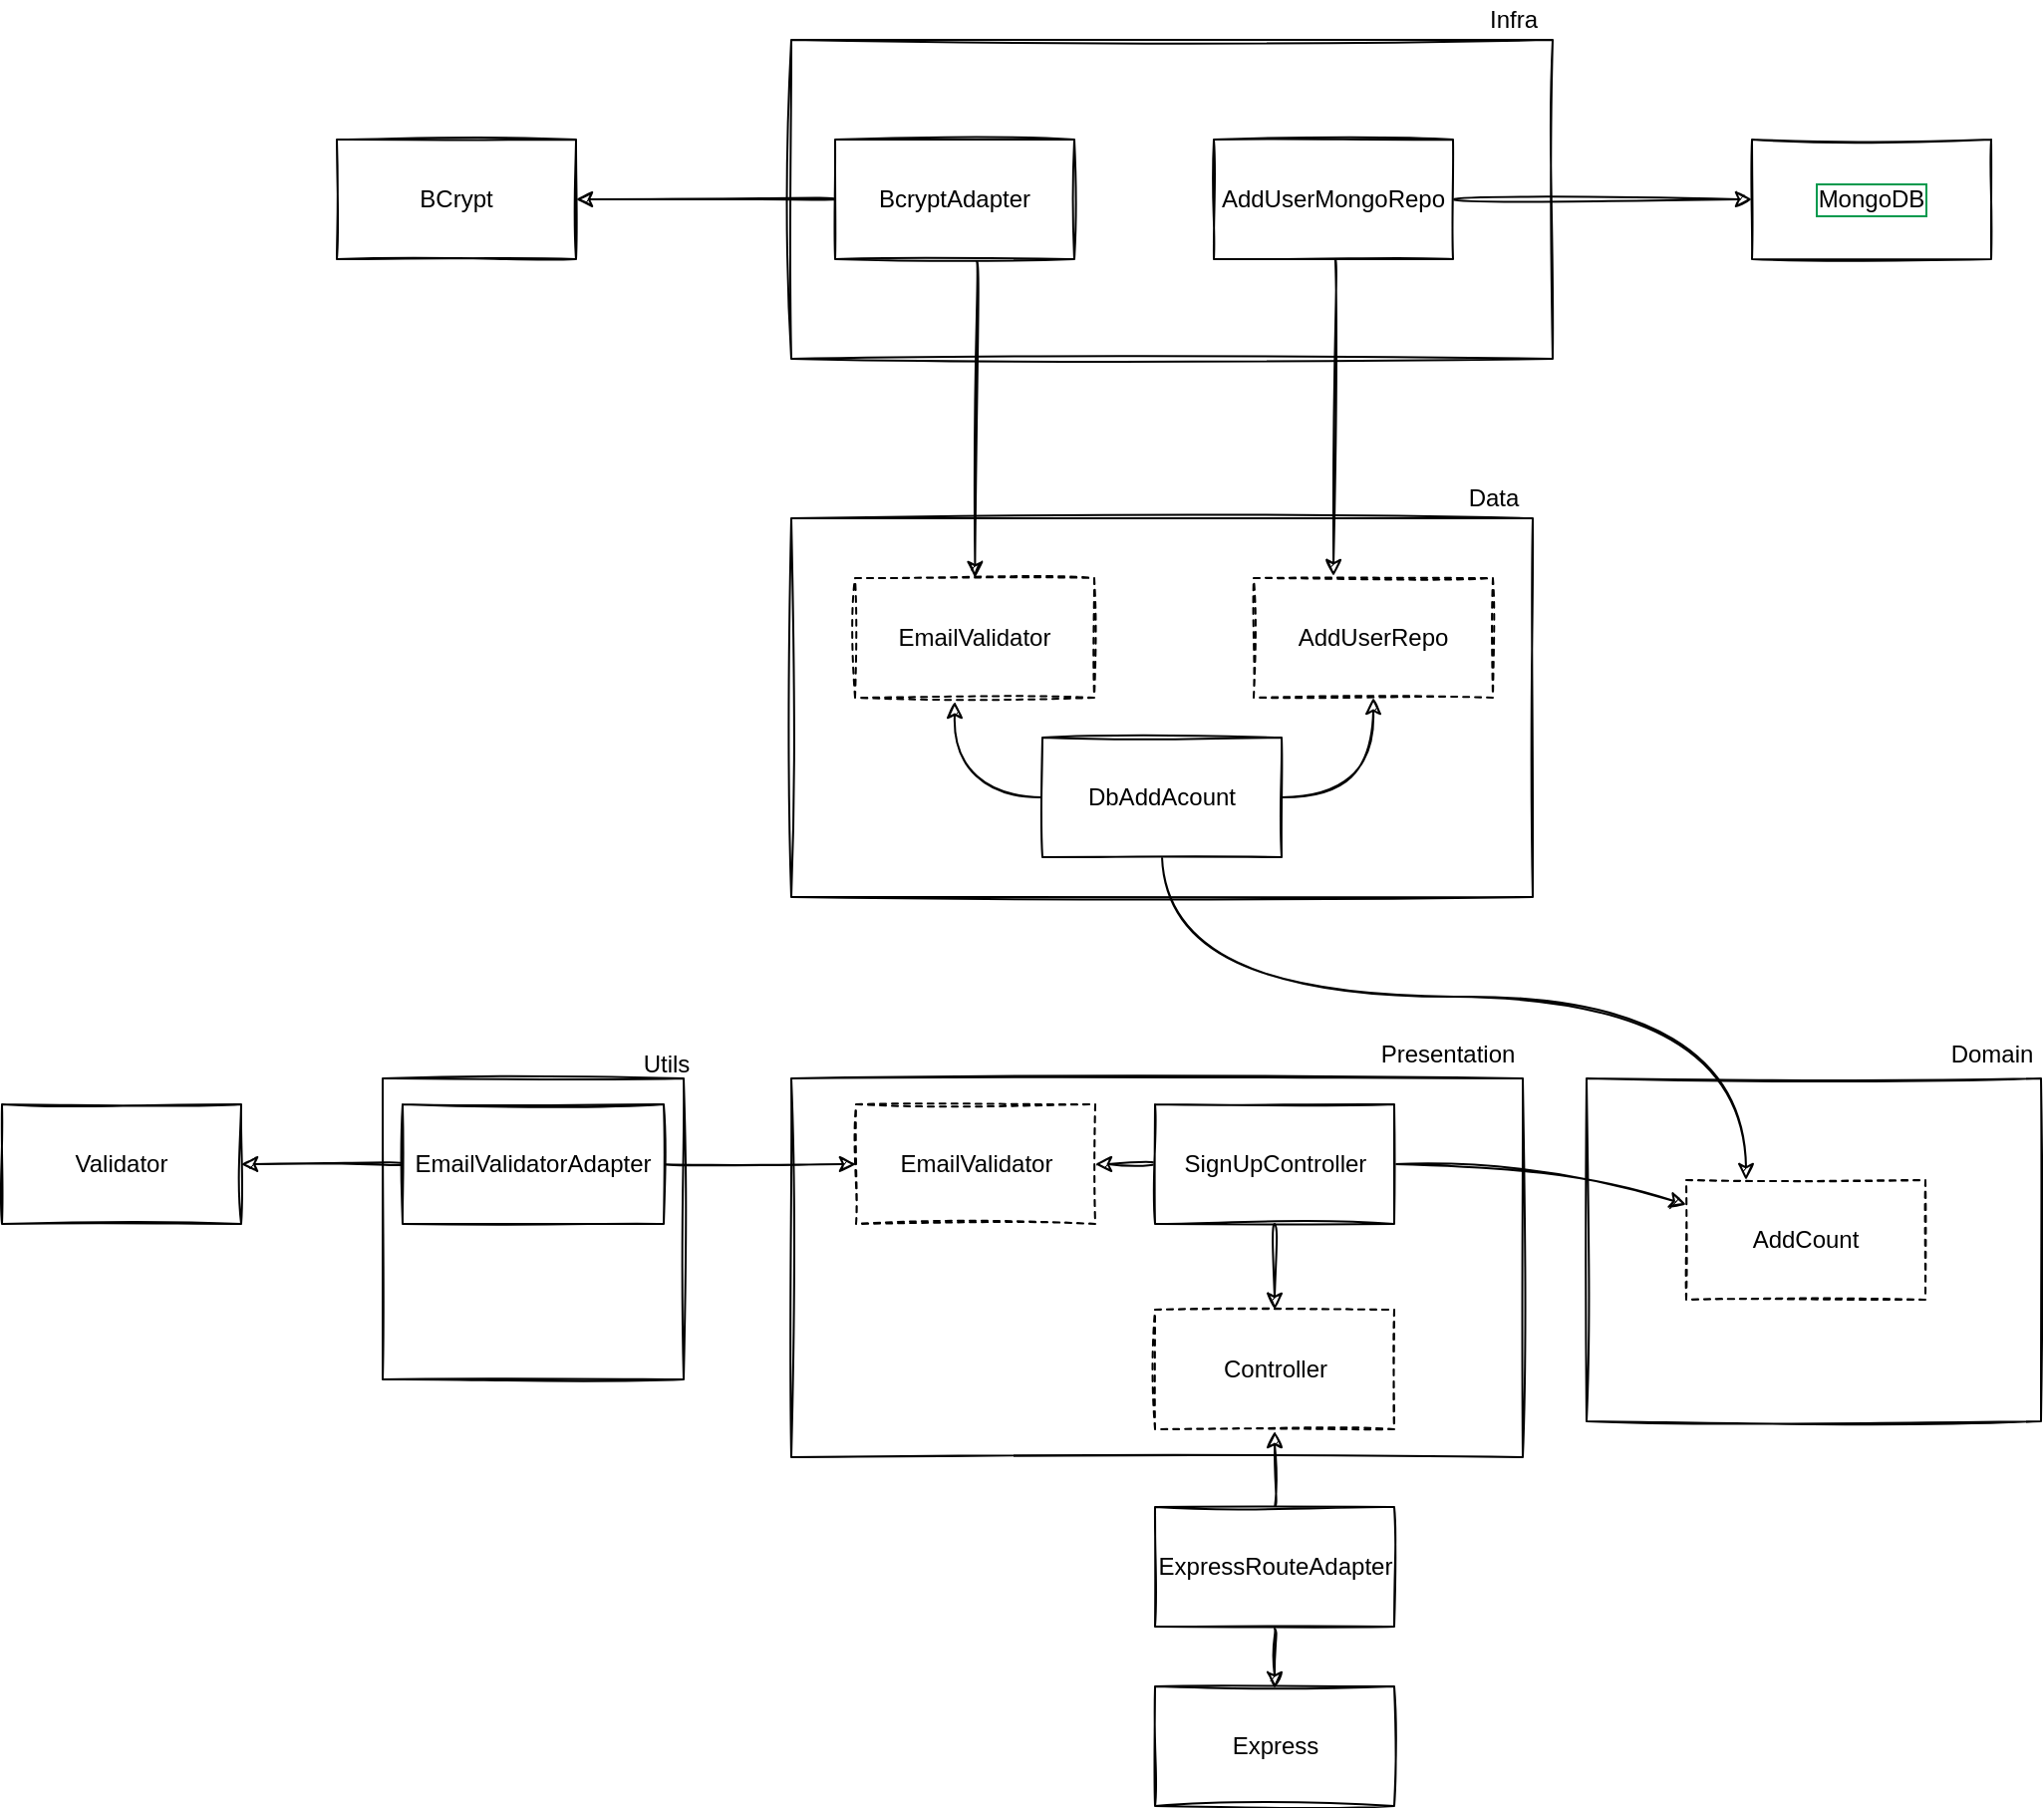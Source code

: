 <mxfile version="13.6.2" type="github">
  <diagram id="KFHT1xv7hrLZdYP2vJop" name="SingUP">
    <mxGraphModel dx="1062" dy="1048" grid="1" gridSize="10" guides="0" tooltips="1" connect="0" arrows="0" fold="1" page="0" pageScale="1" pageWidth="827" pageHeight="1169" math="0" shadow="0">
      <root>
        <mxCell id="0" />
        <mxCell id="1" parent="0" />
        <mxCell id="jevTY8jZ-pcgP-MfwE-D-48" value="" style="whiteSpace=wrap;html=1;fillColor=#ffffff;gradientColor=none;sketch=1;" vertex="1" parent="1">
          <mxGeometry x="288" y="-280" width="382" height="160" as="geometry" />
        </mxCell>
        <mxCell id="jevTY8jZ-pcgP-MfwE-D-30" value="" style="whiteSpace=wrap;html=1;fillColor=#ffffff;gradientColor=none;sketch=1;" vertex="1" parent="1">
          <mxGeometry x="687" y="241" width="228" height="172" as="geometry" />
        </mxCell>
        <mxCell id="jevTY8jZ-pcgP-MfwE-D-1" value="MongoDB" style="whiteSpace=wrap;html=1;labelBorderColor=#00994D;sketch=1;" vertex="1" parent="1">
          <mxGeometry x="770" y="-230" width="120" height="60" as="geometry" />
        </mxCell>
        <mxCell id="jevTY8jZ-pcgP-MfwE-D-6" value="Express" style="whiteSpace=wrap;html=1;sketch=1;" vertex="1" parent="1">
          <mxGeometry x="470.5" y="546" width="120" height="60" as="geometry" />
        </mxCell>
        <mxCell id="jevTY8jZ-pcgP-MfwE-D-7" value="" style="whiteSpace=wrap;html=1;sketch=1;" vertex="1" parent="1">
          <mxGeometry x="288" y="241" width="367" height="190" as="geometry" />
        </mxCell>
        <mxCell id="jevTY8jZ-pcgP-MfwE-D-8" value="Validator" style="whiteSpace=wrap;html=1;sketch=1;" vertex="1" parent="1">
          <mxGeometry x="-108" y="254" width="120" height="60" as="geometry" />
        </mxCell>
        <mxCell id="jevTY8jZ-pcgP-MfwE-D-9" value="BCrypt" style="whiteSpace=wrap;html=1;sketch=1;" vertex="1" parent="1">
          <mxGeometry x="60" y="-230" width="120" height="60" as="geometry" />
        </mxCell>
        <mxCell id="jevTY8jZ-pcgP-MfwE-D-20" value="" style="edgeStyle=none;orthogonalLoop=1;jettySize=auto;html=1;curved=1;sketch=1;" edge="1" parent="1">
          <mxGeometry relative="1" as="geometry">
            <mxPoint x="530.5" y="517" as="sourcePoint" />
            <mxPoint x="530.5" y="547" as="targetPoint" />
          </mxGeometry>
        </mxCell>
        <mxCell id="jevTY8jZ-pcgP-MfwE-D-25" value="" style="edgeStyle=none;orthogonalLoop=1;jettySize=auto;html=1;curved=1;sketch=1;" edge="1" parent="1" source="jevTY8jZ-pcgP-MfwE-D-17">
          <mxGeometry relative="1" as="geometry">
            <mxPoint x="530.5" y="418" as="targetPoint" />
          </mxGeometry>
        </mxCell>
        <mxCell id="jevTY8jZ-pcgP-MfwE-D-17" value="ExpressRouteAdapter" style="whiteSpace=wrap;html=1;sketch=1;" vertex="1" parent="1">
          <mxGeometry x="470.5" y="456" width="120" height="60" as="geometry" />
        </mxCell>
        <mxCell id="jevTY8jZ-pcgP-MfwE-D-18" value="" style="whiteSpace=wrap;html=1;aspect=fixed;sketch=1;" vertex="1" parent="1">
          <mxGeometry x="83" y="241" width="151" height="151" as="geometry" />
        </mxCell>
        <mxCell id="jevTY8jZ-pcgP-MfwE-D-24" value="" style="edgeStyle=none;orthogonalLoop=1;jettySize=auto;html=1;curved=1;sketch=1;" edge="1" parent="1" source="jevTY8jZ-pcgP-MfwE-D-19" target="jevTY8jZ-pcgP-MfwE-D-23">
          <mxGeometry relative="1" as="geometry" />
        </mxCell>
        <mxCell id="jevTY8jZ-pcgP-MfwE-D-35" style="edgeStyle=none;orthogonalLoop=1;jettySize=auto;html=1;curved=1;sketch=1;" edge="1" parent="1" source="jevTY8jZ-pcgP-MfwE-D-19" target="jevTY8jZ-pcgP-MfwE-D-33">
          <mxGeometry relative="1" as="geometry">
            <Array as="points">
              <mxPoint x="668" y="284" />
            </Array>
          </mxGeometry>
        </mxCell>
        <mxCell id="jevTY8jZ-pcgP-MfwE-D-36" value="" style="edgeStyle=none;orthogonalLoop=1;jettySize=auto;html=1;curved=1;sketch=1;" edge="1" parent="1" source="jevTY8jZ-pcgP-MfwE-D-19" target="jevTY8jZ-pcgP-MfwE-D-22">
          <mxGeometry relative="1" as="geometry" />
        </mxCell>
        <mxCell id="jevTY8jZ-pcgP-MfwE-D-19" value="SignUpController" style="whiteSpace=wrap;html=1;sketch=1;" vertex="1" parent="1">
          <mxGeometry x="470.5" y="254" width="120" height="60" as="geometry" />
        </mxCell>
        <mxCell id="jevTY8jZ-pcgP-MfwE-D-22" value="Controller" style="whiteSpace=wrap;html=1;dashed=1;A;sketch=1;" vertex="1" parent="1">
          <mxGeometry x="470.5" y="357" width="120" height="60" as="geometry" />
        </mxCell>
        <mxCell id="jevTY8jZ-pcgP-MfwE-D-23" value="EmailValidator" style="whiteSpace=wrap;html=1;dashed=1;A;sketch=1;" vertex="1" parent="1">
          <mxGeometry x="320.5" y="254" width="120" height="60" as="geometry" />
        </mxCell>
        <mxCell id="jevTY8jZ-pcgP-MfwE-D-26" value="Utils" style="text;html=1;align=center;verticalAlign=middle;resizable=0;points=[];autosize=1;sketch=1;" vertex="1" parent="1">
          <mxGeometry x="208" y="225" width="33" height="18" as="geometry" />
        </mxCell>
        <mxCell id="jevTY8jZ-pcgP-MfwE-D-29" value="" style="edgeStyle=none;orthogonalLoop=1;jettySize=auto;html=1;curved=1;sketch=1;" edge="1" parent="1" source="jevTY8jZ-pcgP-MfwE-D-27" target="jevTY8jZ-pcgP-MfwE-D-23">
          <mxGeometry relative="1" as="geometry" />
        </mxCell>
        <mxCell id="jevTY8jZ-pcgP-MfwE-D-37" value="" style="edgeStyle=none;orthogonalLoop=1;jettySize=auto;html=1;curved=1;sketch=1;" edge="1" parent="1" source="jevTY8jZ-pcgP-MfwE-D-27" target="jevTY8jZ-pcgP-MfwE-D-8">
          <mxGeometry relative="1" as="geometry" />
        </mxCell>
        <mxCell id="jevTY8jZ-pcgP-MfwE-D-27" value="EmailValidatorAdapter" style="whiteSpace=wrap;html=1;fillColor=#ffffff;gradientColor=none;sketch=1;" vertex="1" parent="1">
          <mxGeometry x="93" y="254" width="131" height="60" as="geometry" />
        </mxCell>
        <mxCell id="jevTY8jZ-pcgP-MfwE-D-28" style="edgeStyle=none;orthogonalLoop=1;jettySize=auto;html=1;exitX=0;exitY=0.5;exitDx=0;exitDy=0;curved=1;sketch=1;" edge="1" parent="1" source="jevTY8jZ-pcgP-MfwE-D-18" target="jevTY8jZ-pcgP-MfwE-D-18">
          <mxGeometry relative="1" as="geometry" />
        </mxCell>
        <mxCell id="jevTY8jZ-pcgP-MfwE-D-31" value="Presentation" style="text;html=1;align=center;verticalAlign=middle;resizable=0;points=[];autosize=1;sketch=1;" vertex="1" parent="1">
          <mxGeometry x="578" y="220" width="77" height="18" as="geometry" />
        </mxCell>
        <mxCell id="jevTY8jZ-pcgP-MfwE-D-32" value="Domain" style="text;html=1;align=center;verticalAlign=middle;resizable=0;points=[];autosize=1;sketch=1;" vertex="1" parent="1">
          <mxGeometry x="864" y="220" width="51" height="18" as="geometry" />
        </mxCell>
        <mxCell id="jevTY8jZ-pcgP-MfwE-D-33" value="AddCount" style="whiteSpace=wrap;html=1;fillColor=#ffffff;gradientColor=none;dashed=1;sketch=1;" vertex="1" parent="1">
          <mxGeometry x="737" y="292" width="120" height="60" as="geometry" />
        </mxCell>
        <mxCell id="jevTY8jZ-pcgP-MfwE-D-38" style="edgeStyle=none;orthogonalLoop=1;jettySize=auto;html=1;exitX=0.25;exitY=1;exitDx=0;exitDy=0;curved=1;sketch=1;" edge="1" parent="1" source="jevTY8jZ-pcgP-MfwE-D-9" target="jevTY8jZ-pcgP-MfwE-D-9">
          <mxGeometry relative="1" as="geometry" />
        </mxCell>
        <mxCell id="jevTY8jZ-pcgP-MfwE-D-39" value="" style="whiteSpace=wrap;html=1;fillColor=#ffffff;gradientColor=none;sketch=1;" vertex="1" parent="1">
          <mxGeometry x="288" y="-40" width="372" height="190" as="geometry" />
        </mxCell>
        <mxCell id="jevTY8jZ-pcgP-MfwE-D-40" value="EmailValidator" style="whiteSpace=wrap;html=1;fillColor=#ffffff;gradientColor=none;dashed=1;sketch=1;" vertex="1" parent="1">
          <mxGeometry x="320" y="-10" width="120" height="60" as="geometry" />
        </mxCell>
        <mxCell id="jevTY8jZ-pcgP-MfwE-D-41" value="AddUserRepo" style="whiteSpace=wrap;html=1;fillColor=#ffffff;gradientColor=none;dashed=1;sketch=1;" vertex="1" parent="1">
          <mxGeometry x="520" y="-10" width="120" height="60" as="geometry" />
        </mxCell>
        <mxCell id="jevTY8jZ-pcgP-MfwE-D-44" style="edgeStyle=none;orthogonalLoop=1;jettySize=auto;html=1;exitX=0;exitY=0.5;exitDx=0;exitDy=0;curved=1;sketch=1;" edge="1" parent="1" source="jevTY8jZ-pcgP-MfwE-D-42">
          <mxGeometry relative="1" as="geometry">
            <mxPoint x="370" y="52" as="targetPoint" />
            <Array as="points">
              <mxPoint x="370" y="100" />
            </Array>
          </mxGeometry>
        </mxCell>
        <mxCell id="jevTY8jZ-pcgP-MfwE-D-46" style="edgeStyle=none;orthogonalLoop=1;jettySize=auto;html=1;exitX=1;exitY=0.5;exitDx=0;exitDy=0;curved=1;sketch=1;" edge="1" parent="1" source="jevTY8jZ-pcgP-MfwE-D-42" target="jevTY8jZ-pcgP-MfwE-D-41">
          <mxGeometry relative="1" as="geometry">
            <Array as="points">
              <mxPoint x="580" y="100" />
            </Array>
          </mxGeometry>
        </mxCell>
        <mxCell id="jevTY8jZ-pcgP-MfwE-D-47" style="edgeStyle=none;orthogonalLoop=1;jettySize=auto;html=1;entryX=0.25;entryY=0;entryDx=0;entryDy=0;curved=1;sketch=1;" edge="1" parent="1" source="jevTY8jZ-pcgP-MfwE-D-42" target="jevTY8jZ-pcgP-MfwE-D-33">
          <mxGeometry relative="1" as="geometry">
            <mxPoint x="730" y="200" as="targetPoint" />
            <Array as="points">
              <mxPoint x="474" y="200" />
              <mxPoint x="767" y="200" />
            </Array>
          </mxGeometry>
        </mxCell>
        <mxCell id="jevTY8jZ-pcgP-MfwE-D-42" value="DbAddAcount" style="whiteSpace=wrap;html=1;fillColor=#ffffff;gradientColor=none;sketch=1;" vertex="1" parent="1">
          <mxGeometry x="414" y="70" width="120" height="60" as="geometry" />
        </mxCell>
        <mxCell id="jevTY8jZ-pcgP-MfwE-D-49" value="Data" style="text;html=1;align=center;verticalAlign=middle;resizable=0;points=[];autosize=1;sketch=1;" vertex="1" parent="1">
          <mxGeometry x="620" y="-60" width="40" height="20" as="geometry" />
        </mxCell>
        <mxCell id="jevTY8jZ-pcgP-MfwE-D-50" value="Infra" style="text;html=1;align=center;verticalAlign=middle;resizable=0;points=[];autosize=1;sketch=1;" vertex="1" parent="1">
          <mxGeometry x="630" y="-300" width="40" height="20" as="geometry" />
        </mxCell>
        <mxCell id="jevTY8jZ-pcgP-MfwE-D-54" style="edgeStyle=none;orthogonalLoop=1;jettySize=auto;html=1;curved=1;sketch=1;" edge="1" parent="1" source="jevTY8jZ-pcgP-MfwE-D-51" target="jevTY8jZ-pcgP-MfwE-D-9">
          <mxGeometry relative="1" as="geometry" />
        </mxCell>
        <mxCell id="jevTY8jZ-pcgP-MfwE-D-53" style="edgeStyle=none;orthogonalLoop=1;jettySize=auto;html=1;curved=1;sketch=1;" edge="1" parent="1" source="jevTY8jZ-pcgP-MfwE-D-52" target="jevTY8jZ-pcgP-MfwE-D-1">
          <mxGeometry relative="1" as="geometry" />
        </mxCell>
        <mxCell id="jevTY8jZ-pcgP-MfwE-D-52" value="AddUserMongoRepo" style="whiteSpace=wrap;html=1;fillColor=#ffffff;gradientColor=none;sketch=1;" vertex="1" parent="1">
          <mxGeometry x="500" y="-230" width="120" height="60" as="geometry" />
        </mxCell>
        <mxCell id="jevTY8jZ-pcgP-MfwE-D-51" value="BcryptAdapter" style="whiteSpace=wrap;html=1;fillColor=#ffffff;gradientColor=none;sketch=1;" vertex="1" parent="1">
          <mxGeometry x="310" y="-230" width="120" height="60" as="geometry" />
        </mxCell>
        <mxCell id="jevTY8jZ-pcgP-MfwE-D-57" style="edgeStyle=none;orthogonalLoop=1;jettySize=auto;html=1;curved=1;sketch=1;" edge="1" parent="1" target="jevTY8jZ-pcgP-MfwE-D-40">
          <mxGeometry relative="1" as="geometry">
            <mxPoint x="381" y="-169" as="sourcePoint" />
            <mxPoint x="290" y="-80" as="targetPoint" />
          </mxGeometry>
        </mxCell>
        <mxCell id="jevTY8jZ-pcgP-MfwE-D-58" style="edgeStyle=none;orthogonalLoop=1;jettySize=auto;html=1;curved=1;sketch=1;" edge="1" parent="1">
          <mxGeometry relative="1" as="geometry">
            <mxPoint x="560.84" y="-170" as="sourcePoint" />
            <mxPoint x="559.999" y="-11" as="targetPoint" />
          </mxGeometry>
        </mxCell>
      </root>
    </mxGraphModel>
  </diagram>
</mxfile>
